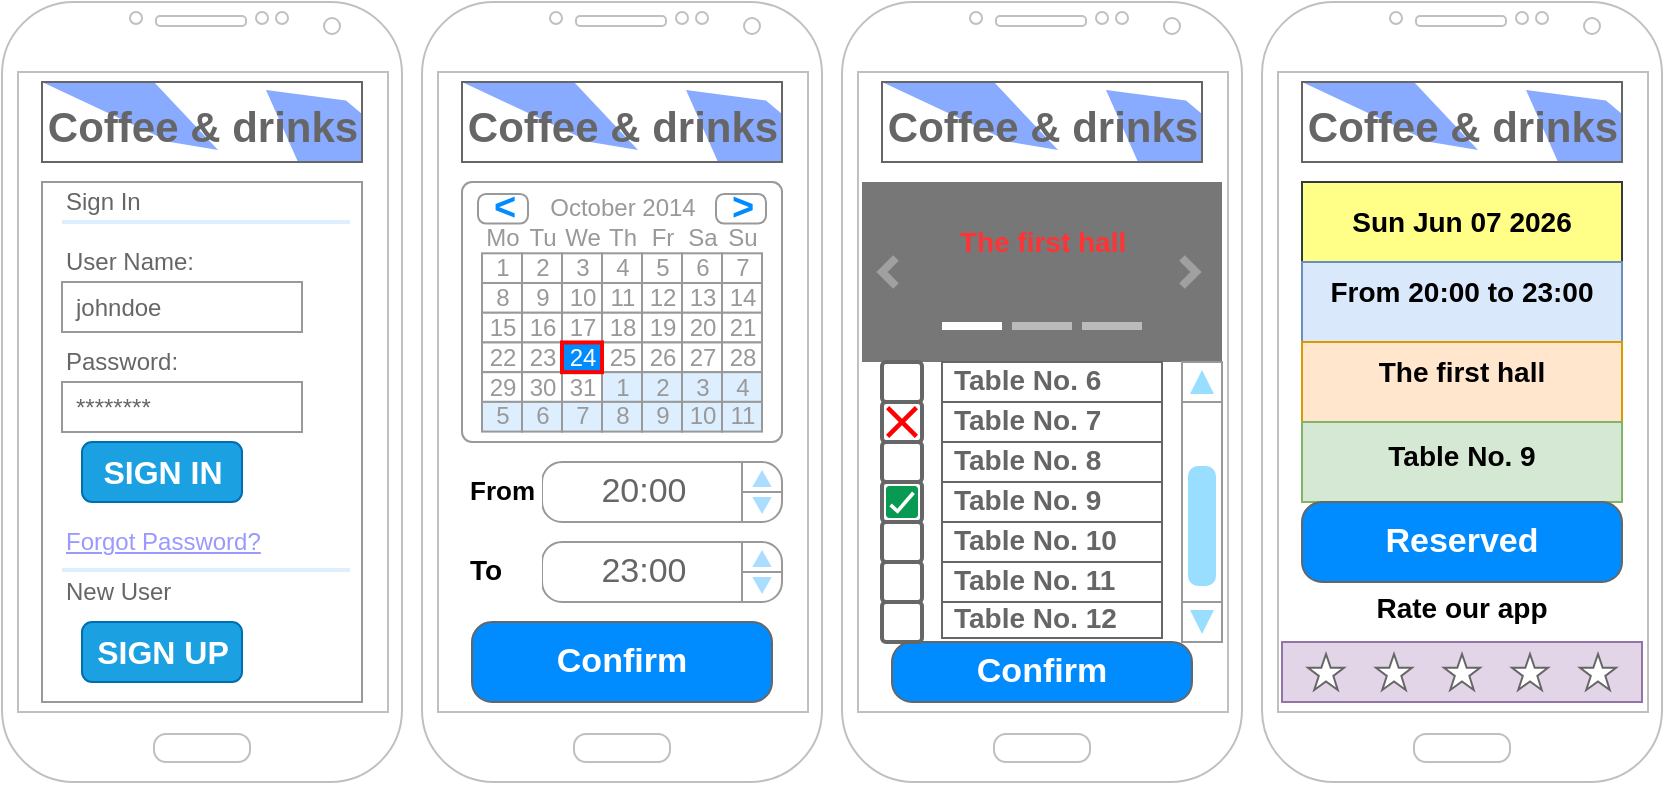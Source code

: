 <mxfile version="22.1.5" type="device">
  <diagram name="Страница — 1" id="rbNTybLnuKwwuUy_w8I2">
    <mxGraphModel dx="964" dy="520" grid="1" gridSize="10" guides="1" tooltips="1" connect="1" arrows="1" fold="1" page="1" pageScale="1" pageWidth="1169" pageHeight="827" math="0" shadow="0">
      <root>
        <mxCell id="0" />
        <mxCell id="1" parent="0" />
        <mxCell id="5bhoiMZrqQOalWlNTHP4-1" value="" style="verticalLabelPosition=bottom;verticalAlign=top;html=1;shadow=0;dashed=0;strokeWidth=1;shape=mxgraph.android.phone2;strokeColor=#c0c0c0;" vertex="1" parent="1">
          <mxGeometry x="20" y="20" width="200" height="390" as="geometry" />
        </mxCell>
        <mxCell id="5bhoiMZrqQOalWlNTHP4-2" value="" style="strokeWidth=1;shadow=0;dashed=0;align=center;html=1;shape=mxgraph.mockup.forms.rrect;rSize=0;strokeColor=#999999;fillColor=#ffffff;" vertex="1" parent="1">
          <mxGeometry x="40" y="110" width="160" height="260" as="geometry" />
        </mxCell>
        <mxCell id="5bhoiMZrqQOalWlNTHP4-3" value="Sign In" style="strokeWidth=1;shadow=0;dashed=0;align=center;html=1;shape=mxgraph.mockup.forms.anchor;fontSize=12;fontColor=#666666;align=left;resizeWidth=1;spacingLeft=0;" vertex="1" parent="5bhoiMZrqQOalWlNTHP4-2">
          <mxGeometry width="80" height="20" relative="1" as="geometry">
            <mxPoint x="10" as="offset" />
          </mxGeometry>
        </mxCell>
        <mxCell id="5bhoiMZrqQOalWlNTHP4-4" value="" style="shape=line;strokeColor=#ddeeff;strokeWidth=2;html=1;resizeWidth=1;" vertex="1" parent="5bhoiMZrqQOalWlNTHP4-2">
          <mxGeometry width="144" height="40" relative="1" as="geometry">
            <mxPoint x="10" as="offset" />
          </mxGeometry>
        </mxCell>
        <mxCell id="5bhoiMZrqQOalWlNTHP4-5" value="User Name:" style="strokeWidth=1;shadow=0;dashed=0;align=center;html=1;shape=mxgraph.mockup.forms.anchor;fontSize=12;fontColor=#666666;align=left;resizeWidth=1;spacingLeft=0;" vertex="1" parent="5bhoiMZrqQOalWlNTHP4-2">
          <mxGeometry width="80" height="20" relative="1" as="geometry">
            <mxPoint x="10" y="30" as="offset" />
          </mxGeometry>
        </mxCell>
        <mxCell id="5bhoiMZrqQOalWlNTHP4-6" value="johndoe" style="strokeWidth=1;shadow=0;dashed=0;align=center;html=1;shape=mxgraph.mockup.forms.rrect;rSize=0;strokeColor=#999999;fontColor=#666666;align=left;spacingLeft=5;resizeWidth=1;" vertex="1" parent="5bhoiMZrqQOalWlNTHP4-2">
          <mxGeometry width="120" height="25" relative="1" as="geometry">
            <mxPoint x="10" y="50" as="offset" />
          </mxGeometry>
        </mxCell>
        <mxCell id="5bhoiMZrqQOalWlNTHP4-7" value="Password:" style="strokeWidth=1;shadow=0;dashed=0;align=center;html=1;shape=mxgraph.mockup.forms.anchor;fontSize=12;fontColor=#666666;align=left;resizeWidth=1;spacingLeft=0;" vertex="1" parent="5bhoiMZrqQOalWlNTHP4-2">
          <mxGeometry width="80" height="20" relative="1" as="geometry">
            <mxPoint x="10" y="80" as="offset" />
          </mxGeometry>
        </mxCell>
        <mxCell id="5bhoiMZrqQOalWlNTHP4-8" value="********" style="strokeWidth=1;shadow=0;dashed=0;align=center;html=1;shape=mxgraph.mockup.forms.rrect;rSize=0;strokeColor=#999999;fontColor=#666666;align=left;spacingLeft=5;resizeWidth=1;" vertex="1" parent="5bhoiMZrqQOalWlNTHP4-2">
          <mxGeometry width="120" height="25" relative="1" as="geometry">
            <mxPoint x="10" y="100" as="offset" />
          </mxGeometry>
        </mxCell>
        <mxCell id="5bhoiMZrqQOalWlNTHP4-9" value="SIGN IN" style="strokeWidth=1;shadow=0;dashed=0;align=center;html=1;shape=mxgraph.mockup.forms.rrect;rSize=5;strokeColor=#006EAF;fontColor=#ffffff;fillColor=#1ba1e2;fontSize=16;fontStyle=1;" vertex="1" parent="5bhoiMZrqQOalWlNTHP4-2">
          <mxGeometry y="1" width="80" height="30" relative="1" as="geometry">
            <mxPoint x="20" y="-130" as="offset" />
          </mxGeometry>
        </mxCell>
        <mxCell id="5bhoiMZrqQOalWlNTHP4-10" value="Forgot Password?" style="strokeWidth=1;shadow=0;dashed=0;align=center;html=1;shape=mxgraph.mockup.forms.anchor;fontSize=12;fontColor=#9999ff;align=left;spacingLeft=0;fontStyle=4;resizeWidth=1;" vertex="1" parent="5bhoiMZrqQOalWlNTHP4-2">
          <mxGeometry y="1" width="120" height="20" relative="1" as="geometry">
            <mxPoint x="10" y="-90" as="offset" />
          </mxGeometry>
        </mxCell>
        <mxCell id="5bhoiMZrqQOalWlNTHP4-11" value="" style="shape=line;strokeColor=#ddeeff;strokeWidth=2;html=1;resizeWidth=1;" vertex="1" parent="5bhoiMZrqQOalWlNTHP4-2">
          <mxGeometry y="1" width="144" height="30" relative="1" as="geometry">
            <mxPoint x="10" y="-81" as="offset" />
          </mxGeometry>
        </mxCell>
        <mxCell id="5bhoiMZrqQOalWlNTHP4-12" value="New User" style="strokeWidth=1;shadow=0;dashed=0;align=center;html=1;shape=mxgraph.mockup.forms.anchor;fontSize=12;fontColor=#666666;align=left;spacingLeft=0;resizeWidth=1;" vertex="1" parent="5bhoiMZrqQOalWlNTHP4-2">
          <mxGeometry y="1" width="120" height="29" relative="1" as="geometry">
            <mxPoint x="10" y="-70" as="offset" />
          </mxGeometry>
        </mxCell>
        <mxCell id="5bhoiMZrqQOalWlNTHP4-13" value="SIGN UP" style="strokeWidth=1;shadow=0;dashed=0;align=center;html=1;shape=mxgraph.mockup.forms.rrect;rSize=5;strokeColor=#006EAF;fontColor=#ffffff;fillColor=#1ba1e2;fontSize=16;fontStyle=1;" vertex="1" parent="5bhoiMZrqQOalWlNTHP4-2">
          <mxGeometry y="1" width="80" height="30" relative="1" as="geometry">
            <mxPoint x="20" y="-40" as="offset" />
          </mxGeometry>
        </mxCell>
        <mxCell id="5bhoiMZrqQOalWlNTHP4-14" value="&lt;font style=&quot;font-size: 21px;&quot;&gt;&lt;b&gt;Coffee &amp;amp; drinks&lt;/b&gt;&lt;/font&gt;" style="strokeWidth=1;shadow=0;dashed=0;align=center;html=1;shape=mxgraph.mockup.text.captcha;fontColor=#666666;fontSize=25;strokeColor=#666666;mainText=" vertex="1" parent="1">
          <mxGeometry x="40" y="60" width="160" height="40" as="geometry" />
        </mxCell>
        <mxCell id="5bhoiMZrqQOalWlNTHP4-15" value="" style="verticalLabelPosition=bottom;verticalAlign=top;html=1;shadow=0;dashed=0;strokeWidth=1;shape=mxgraph.android.phone2;strokeColor=#c0c0c0;" vertex="1" parent="1">
          <mxGeometry x="230" y="20" width="200" height="390" as="geometry" />
        </mxCell>
        <mxCell id="5bhoiMZrqQOalWlNTHP4-16" value="" style="html=1;shadow=0;dashed=0;strokeColor=none;strokeWidth=1;fillColor=#777777;fontColor=#555555;whiteSpace=wrap;align=center;verticalAlign=middle;fontStyle=0;fontSize=40;" vertex="1" parent="1">
          <mxGeometry x="450" y="110" width="180" height="90" as="geometry" />
        </mxCell>
        <mxCell id="5bhoiMZrqQOalWlNTHP4-17" value="" style="html=1;verticalLabelPosition=bottom;labelBackgroundColor=#ffffff;verticalAlign=top;shadow=0;dashed=0;strokeWidth=4;shape=mxgraph.ios7.misc.more;strokeColor=#a0a0a0;" vertex="1" parent="5bhoiMZrqQOalWlNTHP4-16">
          <mxGeometry x="1" y="0.5" width="7" height="14" relative="1" as="geometry">
            <mxPoint x="-20" y="-7" as="offset" />
          </mxGeometry>
        </mxCell>
        <mxCell id="5bhoiMZrqQOalWlNTHP4-18" value="" style="flipH=1;html=1;verticalLabelPosition=bottom;labelBackgroundColor=#ffffff;verticalAlign=top;shadow=0;dashed=0;strokeWidth=4;shape=mxgraph.ios7.misc.more;strokeColor=#a0a0a0;" vertex="1" parent="5bhoiMZrqQOalWlNTHP4-16">
          <mxGeometry y="0.5" width="7" height="14" relative="1" as="geometry">
            <mxPoint x="10" y="-7" as="offset" />
          </mxGeometry>
        </mxCell>
        <mxCell id="5bhoiMZrqQOalWlNTHP4-19" value="" style="html=1;shadow=0;strokeColor=none;fillColor=#ffffff;" vertex="1" parent="5bhoiMZrqQOalWlNTHP4-16">
          <mxGeometry x="0.5" y="1" width="30" height="4" relative="1" as="geometry">
            <mxPoint x="-50" y="-20" as="offset" />
          </mxGeometry>
        </mxCell>
        <mxCell id="5bhoiMZrqQOalWlNTHP4-20" value="" style="html=1;shadow=0;strokeColor=none;fillColor=#BBBBBB;" vertex="1" parent="5bhoiMZrqQOalWlNTHP4-16">
          <mxGeometry x="0.5" y="1" width="30" height="4" relative="1" as="geometry">
            <mxPoint x="-15" y="-20" as="offset" />
          </mxGeometry>
        </mxCell>
        <mxCell id="5bhoiMZrqQOalWlNTHP4-21" value="" style="html=1;shadow=0;strokeColor=none;fillColor=#BBBBBB;" vertex="1" parent="5bhoiMZrqQOalWlNTHP4-16">
          <mxGeometry x="0.5" y="1" width="30" height="4" relative="1" as="geometry">
            <mxPoint x="20" y="-20" as="offset" />
          </mxGeometry>
        </mxCell>
        <mxCell id="5bhoiMZrqQOalWlNTHP4-22" value="&lt;font color=&quot;#ff3333&quot;&gt;&lt;b&gt;The first hall&lt;/b&gt;&lt;/font&gt;" style="html=1;shadow=0;strokeColor=none;fillColor=none;resizeWidth=1;fontColor=#FFFFFF;fontSize=14;" vertex="1" parent="5bhoiMZrqQOalWlNTHP4-16">
          <mxGeometry y="1" width="160" height="60" relative="1" as="geometry">
            <mxPoint x="10" y="-90" as="offset" />
          </mxGeometry>
        </mxCell>
        <mxCell id="5bhoiMZrqQOalWlNTHP4-24" value="&lt;font style=&quot;font-size: 21px;&quot;&gt;&lt;b&gt;Coffee &amp;amp; drinks&lt;/b&gt;&lt;/font&gt;" style="strokeWidth=1;shadow=0;dashed=0;align=center;html=1;shape=mxgraph.mockup.text.captcha;fontColor=#666666;fontSize=25;strokeColor=#666666;mainText=" vertex="1" parent="1">
          <mxGeometry x="250" y="60" width="160" height="40" as="geometry" />
        </mxCell>
        <mxCell id="5bhoiMZrqQOalWlNTHP4-25" value="" style="verticalLabelPosition=bottom;verticalAlign=top;html=1;shadow=0;dashed=0;strokeWidth=1;shape=mxgraph.android.phone2;strokeColor=#c0c0c0;" vertex="1" parent="1">
          <mxGeometry x="440" y="20" width="200" height="390" as="geometry" />
        </mxCell>
        <mxCell id="5bhoiMZrqQOalWlNTHP4-26" value="&lt;font style=&quot;font-size: 21px;&quot;&gt;&lt;b&gt;Coffee &amp;amp; drinks&lt;/b&gt;&lt;/font&gt;" style="strokeWidth=1;shadow=0;dashed=0;align=center;html=1;shape=mxgraph.mockup.text.captcha;fontColor=#666666;fontSize=25;strokeColor=#666666;mainText=" vertex="1" parent="1">
          <mxGeometry x="460" y="60" width="160" height="40" as="geometry" />
        </mxCell>
        <mxCell id="5bhoiMZrqQOalWlNTHP4-27" value="" style="strokeWidth=1;shadow=0;dashed=0;align=center;html=1;shape=mxgraph.mockup.forms.rrect;rSize=5;strokeColor=#999999;fillColor=#ffffff;" vertex="1" parent="1">
          <mxGeometry x="250" y="110" width="160" height="130" as="geometry" />
        </mxCell>
        <mxCell id="5bhoiMZrqQOalWlNTHP4-28" value="October 2014" style="strokeWidth=1;shadow=0;dashed=0;align=center;html=1;shape=mxgraph.mockup.forms.anchor;fontColor=#999999;" vertex="1" parent="5bhoiMZrqQOalWlNTHP4-27">
          <mxGeometry x="30" y="5.943" width="100" height="14.857" as="geometry" />
        </mxCell>
        <mxCell id="5bhoiMZrqQOalWlNTHP4-29" value="&lt;" style="strokeWidth=1;shadow=0;dashed=0;align=center;html=1;shape=mxgraph.mockup.forms.rrect;rSize=4;strokeColor=#999999;fontColor=#008cff;fontSize=19;fontStyle=1;" vertex="1" parent="5bhoiMZrqQOalWlNTHP4-27">
          <mxGeometry x="8" y="5.943" width="25" height="14.857" as="geometry" />
        </mxCell>
        <mxCell id="5bhoiMZrqQOalWlNTHP4-30" value="&gt;" style="strokeWidth=1;shadow=0;dashed=0;align=center;html=1;shape=mxgraph.mockup.forms.rrect;rSize=4;strokeColor=#999999;fontColor=#008cff;fontSize=19;fontStyle=1;" vertex="1" parent="5bhoiMZrqQOalWlNTHP4-27">
          <mxGeometry x="127" y="5.943" width="25" height="14.857" as="geometry" />
        </mxCell>
        <mxCell id="5bhoiMZrqQOalWlNTHP4-31" value="Mo" style="strokeWidth=1;shadow=0;dashed=0;align=center;html=1;shape=mxgraph.mockup.forms.anchor;fontColor=#999999;" vertex="1" parent="5bhoiMZrqQOalWlNTHP4-27">
          <mxGeometry x="10" y="20.8" width="20" height="14.857" as="geometry" />
        </mxCell>
        <mxCell id="5bhoiMZrqQOalWlNTHP4-32" value="Tu" style="strokeWidth=1;shadow=0;dashed=0;align=center;html=1;shape=mxgraph.mockup.forms.anchor;fontColor=#999999;" vertex="1" parent="5bhoiMZrqQOalWlNTHP4-27">
          <mxGeometry x="30" y="20.8" width="20" height="14.857" as="geometry" />
        </mxCell>
        <mxCell id="5bhoiMZrqQOalWlNTHP4-33" value="We" style="strokeWidth=1;shadow=0;dashed=0;align=center;html=1;shape=mxgraph.mockup.forms.anchor;fontColor=#999999;" vertex="1" parent="5bhoiMZrqQOalWlNTHP4-27">
          <mxGeometry x="50" y="20.8" width="20" height="14.857" as="geometry" />
        </mxCell>
        <mxCell id="5bhoiMZrqQOalWlNTHP4-34" value="Th" style="strokeWidth=1;shadow=0;dashed=0;align=center;html=1;shape=mxgraph.mockup.forms.anchor;fontColor=#999999;" vertex="1" parent="5bhoiMZrqQOalWlNTHP4-27">
          <mxGeometry x="70" y="20.8" width="20" height="14.857" as="geometry" />
        </mxCell>
        <mxCell id="5bhoiMZrqQOalWlNTHP4-35" value="Fr" style="strokeWidth=1;shadow=0;dashed=0;align=center;html=1;shape=mxgraph.mockup.forms.anchor;fontColor=#999999;" vertex="1" parent="5bhoiMZrqQOalWlNTHP4-27">
          <mxGeometry x="90" y="20.8" width="20" height="14.857" as="geometry" />
        </mxCell>
        <mxCell id="5bhoiMZrqQOalWlNTHP4-36" value="Sa" style="strokeWidth=1;shadow=0;dashed=0;align=center;html=1;shape=mxgraph.mockup.forms.anchor;fontColor=#999999;" vertex="1" parent="5bhoiMZrqQOalWlNTHP4-27">
          <mxGeometry x="110" y="20.8" width="20" height="14.857" as="geometry" />
        </mxCell>
        <mxCell id="5bhoiMZrqQOalWlNTHP4-37" value="Su" style="strokeWidth=1;shadow=0;dashed=0;align=center;html=1;shape=mxgraph.mockup.forms.anchor;fontColor=#999999;" vertex="1" parent="5bhoiMZrqQOalWlNTHP4-27">
          <mxGeometry x="130" y="20.8" width="20" height="14.857" as="geometry" />
        </mxCell>
        <mxCell id="5bhoiMZrqQOalWlNTHP4-38" value="1" style="strokeWidth=1;shadow=0;dashed=0;align=center;html=1;shape=mxgraph.mockup.forms.rrect;rSize=0;strokeColor=#999999;fontColor=#999999;" vertex="1" parent="5bhoiMZrqQOalWlNTHP4-27">
          <mxGeometry x="10" y="35.657" width="20" height="14.857" as="geometry" />
        </mxCell>
        <mxCell id="5bhoiMZrqQOalWlNTHP4-39" value="2" style="strokeWidth=1;shadow=0;dashed=0;align=center;html=1;shape=mxgraph.mockup.forms.rrect;rSize=0;strokeColor=#999999;fontColor=#999999;" vertex="1" parent="5bhoiMZrqQOalWlNTHP4-27">
          <mxGeometry x="30" y="35.657" width="20" height="14.857" as="geometry" />
        </mxCell>
        <mxCell id="5bhoiMZrqQOalWlNTHP4-40" value="3" style="strokeWidth=1;shadow=0;dashed=0;align=center;html=1;shape=mxgraph.mockup.forms.rrect;rSize=0;strokeColor=#999999;fontColor=#999999;" vertex="1" parent="5bhoiMZrqQOalWlNTHP4-27">
          <mxGeometry x="50" y="35.657" width="20" height="14.857" as="geometry" />
        </mxCell>
        <mxCell id="5bhoiMZrqQOalWlNTHP4-41" value="4" style="strokeWidth=1;shadow=0;dashed=0;align=center;html=1;shape=mxgraph.mockup.forms.rrect;rSize=0;strokeColor=#999999;fontColor=#999999;" vertex="1" parent="5bhoiMZrqQOalWlNTHP4-27">
          <mxGeometry x="70" y="35.657" width="20" height="14.857" as="geometry" />
        </mxCell>
        <mxCell id="5bhoiMZrqQOalWlNTHP4-42" value="5" style="strokeWidth=1;shadow=0;dashed=0;align=center;html=1;shape=mxgraph.mockup.forms.rrect;rSize=0;strokeColor=#999999;fontColor=#999999;" vertex="1" parent="5bhoiMZrqQOalWlNTHP4-27">
          <mxGeometry x="90" y="35.657" width="20" height="14.857" as="geometry" />
        </mxCell>
        <mxCell id="5bhoiMZrqQOalWlNTHP4-43" value="6" style="strokeWidth=1;shadow=0;dashed=0;align=center;html=1;shape=mxgraph.mockup.forms.rrect;rSize=0;strokeColor=#999999;fontColor=#999999;" vertex="1" parent="5bhoiMZrqQOalWlNTHP4-27">
          <mxGeometry x="110" y="35.657" width="20" height="14.857" as="geometry" />
        </mxCell>
        <mxCell id="5bhoiMZrqQOalWlNTHP4-44" value="7" style="strokeWidth=1;shadow=0;dashed=0;align=center;html=1;shape=mxgraph.mockup.forms.rrect;rSize=0;strokeColor=#999999;fontColor=#999999;" vertex="1" parent="5bhoiMZrqQOalWlNTHP4-27">
          <mxGeometry x="130" y="35.657" width="20" height="14.857" as="geometry" />
        </mxCell>
        <mxCell id="5bhoiMZrqQOalWlNTHP4-45" value="8" style="strokeWidth=1;shadow=0;dashed=0;align=center;html=1;shape=mxgraph.mockup.forms.rrect;rSize=0;strokeColor=#999999;fontColor=#999999;" vertex="1" parent="5bhoiMZrqQOalWlNTHP4-27">
          <mxGeometry x="10" y="50.514" width="20" height="14.857" as="geometry" />
        </mxCell>
        <mxCell id="5bhoiMZrqQOalWlNTHP4-46" value="9" style="strokeWidth=1;shadow=0;dashed=0;align=center;html=1;shape=mxgraph.mockup.forms.rrect;rSize=0;strokeColor=#999999;fontColor=#999999;" vertex="1" parent="5bhoiMZrqQOalWlNTHP4-27">
          <mxGeometry x="30" y="50.514" width="20" height="14.857" as="geometry" />
        </mxCell>
        <mxCell id="5bhoiMZrqQOalWlNTHP4-47" value="10" style="strokeWidth=1;shadow=0;dashed=0;align=center;html=1;shape=mxgraph.mockup.forms.rrect;rSize=0;strokeColor=#999999;fontColor=#999999;" vertex="1" parent="5bhoiMZrqQOalWlNTHP4-27">
          <mxGeometry x="50" y="50.514" width="20" height="14.857" as="geometry" />
        </mxCell>
        <mxCell id="5bhoiMZrqQOalWlNTHP4-48" value="11" style="strokeWidth=1;shadow=0;dashed=0;align=center;html=1;shape=mxgraph.mockup.forms.rrect;rSize=0;strokeColor=#999999;fontColor=#999999;" vertex="1" parent="5bhoiMZrqQOalWlNTHP4-27">
          <mxGeometry x="70" y="50.514" width="20" height="14.857" as="geometry" />
        </mxCell>
        <mxCell id="5bhoiMZrqQOalWlNTHP4-49" value="12" style="strokeWidth=1;shadow=0;dashed=0;align=center;html=1;shape=mxgraph.mockup.forms.rrect;rSize=0;strokeColor=#999999;fontColor=#999999;" vertex="1" parent="5bhoiMZrqQOalWlNTHP4-27">
          <mxGeometry x="90" y="50.514" width="20" height="14.857" as="geometry" />
        </mxCell>
        <mxCell id="5bhoiMZrqQOalWlNTHP4-50" value="13" style="strokeWidth=1;shadow=0;dashed=0;align=center;html=1;shape=mxgraph.mockup.forms.rrect;rSize=0;strokeColor=#999999;fontColor=#999999;" vertex="1" parent="5bhoiMZrqQOalWlNTHP4-27">
          <mxGeometry x="110" y="50.514" width="20" height="14.857" as="geometry" />
        </mxCell>
        <mxCell id="5bhoiMZrqQOalWlNTHP4-51" value="14" style="strokeWidth=1;shadow=0;dashed=0;align=center;html=1;shape=mxgraph.mockup.forms.rrect;rSize=0;strokeColor=#999999;fontColor=#999999;" vertex="1" parent="5bhoiMZrqQOalWlNTHP4-27">
          <mxGeometry x="130" y="50.514" width="20" height="14.857" as="geometry" />
        </mxCell>
        <mxCell id="5bhoiMZrqQOalWlNTHP4-52" value="15" style="strokeWidth=1;shadow=0;dashed=0;align=center;html=1;shape=mxgraph.mockup.forms.rrect;rSize=0;strokeColor=#999999;fontColor=#999999;" vertex="1" parent="5bhoiMZrqQOalWlNTHP4-27">
          <mxGeometry x="10" y="65.371" width="20" height="14.857" as="geometry" />
        </mxCell>
        <mxCell id="5bhoiMZrqQOalWlNTHP4-53" value="16" style="strokeWidth=1;shadow=0;dashed=0;align=center;html=1;shape=mxgraph.mockup.forms.rrect;rSize=0;strokeColor=#999999;fontColor=#999999;" vertex="1" parent="5bhoiMZrqQOalWlNTHP4-27">
          <mxGeometry x="30" y="65.371" width="20" height="14.857" as="geometry" />
        </mxCell>
        <mxCell id="5bhoiMZrqQOalWlNTHP4-54" value="17" style="strokeWidth=1;shadow=0;dashed=0;align=center;html=1;shape=mxgraph.mockup.forms.rrect;rSize=0;strokeColor=#999999;fontColor=#999999;" vertex="1" parent="5bhoiMZrqQOalWlNTHP4-27">
          <mxGeometry x="50" y="65.371" width="20" height="14.857" as="geometry" />
        </mxCell>
        <mxCell id="5bhoiMZrqQOalWlNTHP4-55" value="18" style="strokeWidth=1;shadow=0;dashed=0;align=center;html=1;shape=mxgraph.mockup.forms.rrect;rSize=0;strokeColor=#999999;fontColor=#999999;" vertex="1" parent="5bhoiMZrqQOalWlNTHP4-27">
          <mxGeometry x="70" y="65.371" width="20" height="14.857" as="geometry" />
        </mxCell>
        <mxCell id="5bhoiMZrqQOalWlNTHP4-56" value="19" style="strokeWidth=1;shadow=0;dashed=0;align=center;html=1;shape=mxgraph.mockup.forms.rrect;rSize=0;strokeColor=#999999;fontColor=#999999;" vertex="1" parent="5bhoiMZrqQOalWlNTHP4-27">
          <mxGeometry x="90" y="65.371" width="20" height="14.857" as="geometry" />
        </mxCell>
        <mxCell id="5bhoiMZrqQOalWlNTHP4-57" value="20" style="strokeWidth=1;shadow=0;dashed=0;align=center;html=1;shape=mxgraph.mockup.forms.rrect;rSize=0;strokeColor=#999999;fontColor=#999999;" vertex="1" parent="5bhoiMZrqQOalWlNTHP4-27">
          <mxGeometry x="110" y="65.371" width="20" height="14.857" as="geometry" />
        </mxCell>
        <mxCell id="5bhoiMZrqQOalWlNTHP4-58" value="21" style="strokeWidth=1;shadow=0;dashed=0;align=center;html=1;shape=mxgraph.mockup.forms.rrect;rSize=0;strokeColor=#999999;fontColor=#999999;" vertex="1" parent="5bhoiMZrqQOalWlNTHP4-27">
          <mxGeometry x="130" y="65.371" width="20" height="14.857" as="geometry" />
        </mxCell>
        <mxCell id="5bhoiMZrqQOalWlNTHP4-59" value="22" style="strokeWidth=1;shadow=0;dashed=0;align=center;html=1;shape=mxgraph.mockup.forms.rrect;rSize=0;strokeColor=#999999;fontColor=#999999;" vertex="1" parent="5bhoiMZrqQOalWlNTHP4-27">
          <mxGeometry x="10" y="80.229" width="20" height="14.857" as="geometry" />
        </mxCell>
        <mxCell id="5bhoiMZrqQOalWlNTHP4-60" value="23" style="strokeWidth=1;shadow=0;dashed=0;align=center;html=1;shape=mxgraph.mockup.forms.rrect;rSize=0;strokeColor=#999999;fontColor=#999999;" vertex="1" parent="5bhoiMZrqQOalWlNTHP4-27">
          <mxGeometry x="30" y="80.229" width="20" height="14.857" as="geometry" />
        </mxCell>
        <mxCell id="5bhoiMZrqQOalWlNTHP4-61" value="25" style="strokeWidth=1;shadow=0;dashed=0;align=center;html=1;shape=mxgraph.mockup.forms.rrect;rSize=0;strokeColor=#999999;fontColor=#999999;" vertex="1" parent="5bhoiMZrqQOalWlNTHP4-27">
          <mxGeometry x="70" y="80.229" width="20" height="14.857" as="geometry" />
        </mxCell>
        <mxCell id="5bhoiMZrqQOalWlNTHP4-62" value="26" style="strokeWidth=1;shadow=0;dashed=0;align=center;html=1;shape=mxgraph.mockup.forms.rrect;rSize=0;strokeColor=#999999;fontColor=#999999;" vertex="1" parent="5bhoiMZrqQOalWlNTHP4-27">
          <mxGeometry x="90" y="80.229" width="20" height="14.857" as="geometry" />
        </mxCell>
        <mxCell id="5bhoiMZrqQOalWlNTHP4-63" value="27" style="strokeWidth=1;shadow=0;dashed=0;align=center;html=1;shape=mxgraph.mockup.forms.rrect;rSize=0;strokeColor=#999999;fontColor=#999999;" vertex="1" parent="5bhoiMZrqQOalWlNTHP4-27">
          <mxGeometry x="110" y="80.229" width="20" height="14.857" as="geometry" />
        </mxCell>
        <mxCell id="5bhoiMZrqQOalWlNTHP4-64" value="28" style="strokeWidth=1;shadow=0;dashed=0;align=center;html=1;shape=mxgraph.mockup.forms.rrect;rSize=0;strokeColor=#999999;fontColor=#999999;" vertex="1" parent="5bhoiMZrqQOalWlNTHP4-27">
          <mxGeometry x="130" y="80.229" width="20" height="14.857" as="geometry" />
        </mxCell>
        <mxCell id="5bhoiMZrqQOalWlNTHP4-65" value="29" style="strokeWidth=1;shadow=0;dashed=0;align=center;html=1;shape=mxgraph.mockup.forms.rrect;rSize=0;strokeColor=#999999;fontColor=#999999;" vertex="1" parent="5bhoiMZrqQOalWlNTHP4-27">
          <mxGeometry x="10" y="95.086" width="20" height="14.857" as="geometry" />
        </mxCell>
        <mxCell id="5bhoiMZrqQOalWlNTHP4-66" value="30" style="strokeWidth=1;shadow=0;dashed=0;align=center;html=1;shape=mxgraph.mockup.forms.rrect;rSize=0;strokeColor=#999999;fontColor=#999999;" vertex="1" parent="5bhoiMZrqQOalWlNTHP4-27">
          <mxGeometry x="30" y="95.086" width="20" height="14.857" as="geometry" />
        </mxCell>
        <mxCell id="5bhoiMZrqQOalWlNTHP4-67" value="31" style="strokeWidth=1;shadow=0;dashed=0;align=center;html=1;shape=mxgraph.mockup.forms.rrect;rSize=0;strokeColor=#999999;fontColor=#999999;" vertex="1" parent="5bhoiMZrqQOalWlNTHP4-27">
          <mxGeometry x="50" y="95.086" width="20" height="14.857" as="geometry" />
        </mxCell>
        <mxCell id="5bhoiMZrqQOalWlNTHP4-68" value="1" style="strokeWidth=1;shadow=0;dashed=0;align=center;html=1;shape=mxgraph.mockup.forms.rrect;rSize=0;strokeColor=#999999;fontColor=#999999;fillColor=#ddeeff;" vertex="1" parent="5bhoiMZrqQOalWlNTHP4-27">
          <mxGeometry x="70" y="95.086" width="20" height="14.857" as="geometry" />
        </mxCell>
        <mxCell id="5bhoiMZrqQOalWlNTHP4-69" value="2" style="strokeWidth=1;shadow=0;dashed=0;align=center;html=1;shape=mxgraph.mockup.forms.rrect;rSize=0;strokeColor=#999999;fontColor=#999999;fillColor=#ddeeff;" vertex="1" parent="5bhoiMZrqQOalWlNTHP4-27">
          <mxGeometry x="90" y="95.086" width="20" height="14.857" as="geometry" />
        </mxCell>
        <mxCell id="5bhoiMZrqQOalWlNTHP4-70" value="3" style="strokeWidth=1;shadow=0;dashed=0;align=center;html=1;shape=mxgraph.mockup.forms.rrect;rSize=0;strokeColor=#999999;fontColor=#999999;fillColor=#ddeeff;" vertex="1" parent="5bhoiMZrqQOalWlNTHP4-27">
          <mxGeometry x="110" y="95.086" width="20" height="14.857" as="geometry" />
        </mxCell>
        <mxCell id="5bhoiMZrqQOalWlNTHP4-71" value="4" style="strokeWidth=1;shadow=0;dashed=0;align=center;html=1;shape=mxgraph.mockup.forms.rrect;rSize=0;strokeColor=#999999;fontColor=#999999;fillColor=#ddeeff;" vertex="1" parent="5bhoiMZrqQOalWlNTHP4-27">
          <mxGeometry x="130" y="95.086" width="20" height="14.857" as="geometry" />
        </mxCell>
        <mxCell id="5bhoiMZrqQOalWlNTHP4-72" value="5" style="strokeWidth=1;shadow=0;dashed=0;align=center;html=1;shape=mxgraph.mockup.forms.rrect;rSize=0;strokeColor=#999999;fontColor=#999999;fillColor=#ddeeff;" vertex="1" parent="5bhoiMZrqQOalWlNTHP4-27">
          <mxGeometry x="10" y="109.943" width="20" height="14.857" as="geometry" />
        </mxCell>
        <mxCell id="5bhoiMZrqQOalWlNTHP4-73" value="6" style="strokeWidth=1;shadow=0;dashed=0;align=center;html=1;shape=mxgraph.mockup.forms.rrect;rSize=0;strokeColor=#999999;fontColor=#999999;fillColor=#ddeeff;" vertex="1" parent="5bhoiMZrqQOalWlNTHP4-27">
          <mxGeometry x="30" y="109.943" width="20" height="14.857" as="geometry" />
        </mxCell>
        <mxCell id="5bhoiMZrqQOalWlNTHP4-74" value="7" style="strokeWidth=1;shadow=0;dashed=0;align=center;html=1;shape=mxgraph.mockup.forms.rrect;rSize=0;strokeColor=#999999;fontColor=#999999;fillColor=#ddeeff;" vertex="1" parent="5bhoiMZrqQOalWlNTHP4-27">
          <mxGeometry x="50" y="109.943" width="20" height="14.857" as="geometry" />
        </mxCell>
        <mxCell id="5bhoiMZrqQOalWlNTHP4-75" value="8" style="strokeWidth=1;shadow=0;dashed=0;align=center;html=1;shape=mxgraph.mockup.forms.rrect;rSize=0;strokeColor=#999999;fontColor=#999999;fillColor=#ddeeff;" vertex="1" parent="5bhoiMZrqQOalWlNTHP4-27">
          <mxGeometry x="70" y="109.943" width="20" height="14.857" as="geometry" />
        </mxCell>
        <mxCell id="5bhoiMZrqQOalWlNTHP4-76" value="9" style="strokeWidth=1;shadow=0;dashed=0;align=center;html=1;shape=mxgraph.mockup.forms.rrect;rSize=0;strokeColor=#999999;fontColor=#999999;fillColor=#ddeeff;" vertex="1" parent="5bhoiMZrqQOalWlNTHP4-27">
          <mxGeometry x="90" y="109.943" width="20" height="14.857" as="geometry" />
        </mxCell>
        <mxCell id="5bhoiMZrqQOalWlNTHP4-77" value="10" style="strokeWidth=1;shadow=0;dashed=0;align=center;html=1;shape=mxgraph.mockup.forms.rrect;rSize=0;strokeColor=#999999;fontColor=#999999;fillColor=#ddeeff;" vertex="1" parent="5bhoiMZrqQOalWlNTHP4-27">
          <mxGeometry x="110" y="109.943" width="20" height="14.857" as="geometry" />
        </mxCell>
        <mxCell id="5bhoiMZrqQOalWlNTHP4-78" value="11" style="strokeWidth=1;shadow=0;dashed=0;align=center;html=1;shape=mxgraph.mockup.forms.rrect;rSize=0;strokeColor=#999999;fontColor=#999999;fillColor=#ddeeff;" vertex="1" parent="5bhoiMZrqQOalWlNTHP4-27">
          <mxGeometry x="130" y="109.943" width="20" height="14.857" as="geometry" />
        </mxCell>
        <mxCell id="5bhoiMZrqQOalWlNTHP4-79" value="24" style="strokeWidth=1;shadow=0;dashed=0;align=center;html=1;shape=mxgraph.mockup.forms.rrect;rSize=0;strokeColor=#ff0000;fontColor=#ffffff;strokeWidth=2;fillColor=#008cff;" vertex="1" parent="5bhoiMZrqQOalWlNTHP4-27">
          <mxGeometry x="50" y="80.229" width="20" height="14.857" as="geometry" />
        </mxCell>
        <mxCell id="5bhoiMZrqQOalWlNTHP4-80" value="Confirm" style="strokeWidth=1;shadow=0;dashed=0;align=center;html=1;shape=mxgraph.mockup.buttons.button;strokeColor=#666666;fontColor=#ffffff;mainText=;buttonStyle=round;fontSize=17;fontStyle=1;fillColor=#008cff;whiteSpace=wrap;" vertex="1" parent="1">
          <mxGeometry x="255" y="330" width="150" height="40" as="geometry" />
        </mxCell>
        <mxCell id="5bhoiMZrqQOalWlNTHP4-81" value="&lt;table cellpadding=&quot;0&quot; cellspacing=&quot;0&quot; style=&quot;width:100%;height:100%;&quot;&gt;&lt;tbody&gt;&lt;tr&gt;&lt;td style=&quot;width:85%&quot;&gt;20:00&lt;br&gt;&lt;/td&gt;&lt;td style=&quot;width:15%&quot;&gt;&lt;/td&gt;&lt;/tr&gt;&lt;/tbody&gt;&lt;/table&gt;" style="strokeWidth=1;shadow=0;dashed=0;align=center;html=1;shape=mxgraph.mockup.forms.spinner;strokeColor=#999999;spinLayout=right;spinStyle=normal;adjStyle=triangle;fillColor=#aaddff;fontSize=17;fontColor=#666666;mainText=;html=1;overflow=fill;" vertex="1" parent="1">
          <mxGeometry x="290" y="250" width="120" height="30" as="geometry" />
        </mxCell>
        <mxCell id="5bhoiMZrqQOalWlNTHP4-82" value="&lt;table cellpadding=&quot;0&quot; cellspacing=&quot;0&quot; style=&quot;width:100%;height:100%;&quot;&gt;&lt;tbody&gt;&lt;tr&gt;&lt;td style=&quot;width:85%&quot;&gt;23:00&lt;br&gt;&lt;/td&gt;&lt;td style=&quot;width:15%&quot;&gt;&lt;/td&gt;&lt;/tr&gt;&lt;/tbody&gt;&lt;/table&gt;" style="strokeWidth=1;shadow=0;dashed=0;align=center;html=1;shape=mxgraph.mockup.forms.spinner;strokeColor=#999999;spinLayout=right;spinStyle=normal;adjStyle=triangle;fillColor=#aaddff;fontSize=17;fontColor=#666666;mainText=;html=1;overflow=fill;" vertex="1" parent="1">
          <mxGeometry x="290" y="290" width="120" height="30" as="geometry" />
        </mxCell>
        <mxCell id="5bhoiMZrqQOalWlNTHP4-83" value="&lt;font style=&quot;font-size: 13px;&quot; color=&quot;#000000&quot;&gt;From&lt;/font&gt;" style="strokeWidth=1;shadow=0;dashed=0;align=center;html=1;shape=mxgraph.mockup.text.textBox;fontColor=#666666;align=left;fontSize=17;spacingLeft=2;spacingTop=-3;whiteSpace=wrap;strokeColor=none;mainText=;fontStyle=1" vertex="1" parent="1">
          <mxGeometry x="250" y="250" width="40" height="30" as="geometry" />
        </mxCell>
        <mxCell id="5bhoiMZrqQOalWlNTHP4-84" value="&lt;font style=&quot;font-size: 14px;&quot; color=&quot;#000000&quot;&gt;To&lt;/font&gt;" style="strokeWidth=1;shadow=0;dashed=0;align=center;html=1;shape=mxgraph.mockup.text.textBox;fontColor=#666666;align=left;fontSize=17;spacingLeft=2;spacingTop=-3;whiteSpace=wrap;strokeColor=none;mainText=;fontStyle=1" vertex="1" parent="1">
          <mxGeometry x="250" y="290" width="40" height="30" as="geometry" />
        </mxCell>
        <mxCell id="5bhoiMZrqQOalWlNTHP4-127" value="" style="verticalLabelPosition=bottom;shadow=0;dashed=0;align=center;html=1;verticalAlign=top;strokeWidth=1;shape=mxgraph.mockup.navigation.scrollBar;strokeColor=#999999;barPos=20;fillColor2=#99ddff;strokeColor2=none;direction=north;" vertex="1" parent="1">
          <mxGeometry x="610" y="200" width="20" height="140" as="geometry" />
        </mxCell>
        <mxCell id="5bhoiMZrqQOalWlNTHP4-128" value="" style="shape=mxgraph.mockup.markup.redX;fillColor=#ff0000;html=1;shadow=0;whiteSpace=wrap;strokeColor=none;" vertex="1" parent="1">
          <mxGeometry x="462" y="222" width="16" height="16" as="geometry" />
        </mxCell>
        <mxCell id="5bhoiMZrqQOalWlNTHP4-129" value="Confirm" style="strokeWidth=1;shadow=0;dashed=0;align=center;html=1;shape=mxgraph.mockup.buttons.button;strokeColor=#666666;fontColor=#ffffff;mainText=;buttonStyle=round;fontSize=17;fontStyle=1;fillColor=#008cff;whiteSpace=wrap;" vertex="1" parent="1">
          <mxGeometry x="465" y="340" width="150" height="30" as="geometry" />
        </mxCell>
        <mxCell id="5bhoiMZrqQOalWlNTHP4-130" value="" style="dashed=0;shape=mxgraph.gmdl.checkbox;strokeColor=#666666;fillColor=none;strokeWidth=2;" vertex="1" parent="1">
          <mxGeometry x="460" y="220" width="20" height="20" as="geometry" />
        </mxCell>
        <mxCell id="5bhoiMZrqQOalWlNTHP4-131" value="" style="dashed=0;shape=mxgraph.gmdl.checkbox;strokeColor=#666666;fillColor=none;strokeWidth=2;" vertex="1" parent="1">
          <mxGeometry x="460" y="240" width="20" height="20" as="geometry" />
        </mxCell>
        <mxCell id="5bhoiMZrqQOalWlNTHP4-132" value="" style="dashed=0;shape=mxgraph.gmdl.checkbox;strokeColor=#666666;fillColor=none;strokeWidth=2;" vertex="1" parent="1">
          <mxGeometry x="460" y="200" width="20" height="20" as="geometry" />
        </mxCell>
        <mxCell id="5bhoiMZrqQOalWlNTHP4-133" value="" style="dashed=0;shape=mxgraph.gmdl.checkbox;strokeColor=#666666;fillColor=none;strokeWidth=2;" vertex="1" parent="1">
          <mxGeometry x="460" y="260" width="20" height="20" as="geometry" />
        </mxCell>
        <mxCell id="5bhoiMZrqQOalWlNTHP4-135" value="" style="dashed=0;shape=mxgraph.gmdl.checkbox;strokeColor=none;fillColor=#089953;strokeWidth=2;" vertex="1" parent="1">
          <mxGeometry x="462" y="262" width="16" height="16" as="geometry" />
        </mxCell>
        <mxCell id="5bhoiMZrqQOalWlNTHP4-136" value="" style="dashed=0;shape=mxgraph.gmdl.checkbox;strokeColor=#666666;fillColor=none;strokeWidth=2;" vertex="1" parent="1">
          <mxGeometry x="460" y="280" width="20" height="20" as="geometry" />
        </mxCell>
        <mxCell id="5bhoiMZrqQOalWlNTHP4-137" value="" style="dashed=0;shape=mxgraph.gmdl.checkbox;strokeColor=#666666;fillColor=none;strokeWidth=2;" vertex="1" parent="1">
          <mxGeometry x="460" y="300" width="20" height="20" as="geometry" />
        </mxCell>
        <mxCell id="5bhoiMZrqQOalWlNTHP4-138" value="" style="dashed=0;shape=mxgraph.gmdl.checkbox;strokeColor=#666666;fillColor=none;strokeWidth=2;" vertex="1" parent="1">
          <mxGeometry x="460" y="320" width="20" height="20" as="geometry" />
        </mxCell>
        <mxCell id="5bhoiMZrqQOalWlNTHP4-140" value="&lt;b style=&quot;font-size: 16px;&quot;&gt;&lt;font style=&quot;font-size: 14px;&quot;&gt;Table No. 7&lt;br&gt;&lt;/font&gt;&lt;/b&gt;" style="strokeWidth=1;shadow=0;dashed=0;align=center;html=1;shape=mxgraph.mockup.text.textBox;fontColor=#666666;align=left;fontSize=17;spacingLeft=4;spacingTop=-3;whiteSpace=wrap;strokeColor=#666666;mainText=" vertex="1" parent="1">
          <mxGeometry x="490" y="220" width="110" height="20" as="geometry" />
        </mxCell>
        <mxCell id="5bhoiMZrqQOalWlNTHP4-141" value="&lt;b style=&quot;font-size: 16px;&quot;&gt;&lt;font style=&quot;font-size: 14px;&quot;&gt;Table No. 6&lt;br&gt;&lt;/font&gt;&lt;/b&gt;" style="strokeWidth=1;shadow=0;dashed=0;align=center;html=1;shape=mxgraph.mockup.text.textBox;fontColor=#666666;align=left;fontSize=17;spacingLeft=4;spacingTop=-3;whiteSpace=wrap;strokeColor=#666666;mainText=" vertex="1" parent="1">
          <mxGeometry x="490" y="200" width="110" height="20" as="geometry" />
        </mxCell>
        <mxCell id="5bhoiMZrqQOalWlNTHP4-142" value="&lt;b style=&quot;font-size: 16px;&quot;&gt;&lt;font style=&quot;font-size: 14px;&quot;&gt;Table No. 12&lt;br&gt;&lt;/font&gt;&lt;/b&gt;" style="strokeWidth=1;shadow=0;dashed=0;align=center;html=1;shape=mxgraph.mockup.text.textBox;fontColor=#666666;align=left;fontSize=17;spacingLeft=4;spacingTop=-3;whiteSpace=wrap;strokeColor=#666666;mainText=" vertex="1" parent="1">
          <mxGeometry x="490" y="320" width="110" height="18" as="geometry" />
        </mxCell>
        <mxCell id="5bhoiMZrqQOalWlNTHP4-143" value="&lt;b style=&quot;font-size: 16px;&quot;&gt;&lt;font style=&quot;font-size: 14px;&quot;&gt;Table No. 11&lt;br&gt;&lt;/font&gt;&lt;/b&gt;" style="strokeWidth=1;shadow=0;dashed=0;align=center;html=1;shape=mxgraph.mockup.text.textBox;fontColor=#666666;align=left;fontSize=17;spacingLeft=4;spacingTop=-3;whiteSpace=wrap;strokeColor=#666666;mainText=" vertex="1" parent="1">
          <mxGeometry x="490" y="300" width="110" height="20" as="geometry" />
        </mxCell>
        <mxCell id="5bhoiMZrqQOalWlNTHP4-144" value="&lt;b style=&quot;font-size: 16px;&quot;&gt;&lt;font style=&quot;font-size: 14px;&quot;&gt;Table No. 10&lt;br&gt;&lt;/font&gt;&lt;/b&gt;" style="strokeWidth=1;shadow=0;dashed=0;align=center;html=1;shape=mxgraph.mockup.text.textBox;fontColor=#666666;align=left;fontSize=17;spacingLeft=4;spacingTop=-3;whiteSpace=wrap;strokeColor=#666666;mainText=" vertex="1" parent="1">
          <mxGeometry x="490" y="280" width="110" height="20" as="geometry" />
        </mxCell>
        <mxCell id="5bhoiMZrqQOalWlNTHP4-145" value="&lt;b style=&quot;font-size: 16px;&quot;&gt;&lt;font style=&quot;font-size: 14px;&quot;&gt;Table No. 8&lt;br&gt;&lt;/font&gt;&lt;/b&gt;" style="strokeWidth=1;shadow=0;dashed=0;align=center;html=1;shape=mxgraph.mockup.text.textBox;fontColor=#666666;align=left;fontSize=17;spacingLeft=4;spacingTop=-3;whiteSpace=wrap;strokeColor=#666666;mainText=" vertex="1" parent="1">
          <mxGeometry x="490" y="240" width="110" height="20" as="geometry" />
        </mxCell>
        <mxCell id="5bhoiMZrqQOalWlNTHP4-146" value="&lt;b style=&quot;font-size: 16px;&quot;&gt;&lt;font style=&quot;font-size: 14px;&quot;&gt;Table No. 9&lt;br&gt;&lt;/font&gt;&lt;/b&gt;" style="strokeWidth=1;shadow=0;dashed=0;align=center;html=1;shape=mxgraph.mockup.text.textBox;fontColor=#666666;align=left;fontSize=17;spacingLeft=4;spacingTop=-3;whiteSpace=wrap;strokeColor=#666666;mainText=" vertex="1" parent="1">
          <mxGeometry x="490" y="260" width="110" height="20" as="geometry" />
        </mxCell>
        <mxCell id="5bhoiMZrqQOalWlNTHP4-147" value="" style="verticalLabelPosition=bottom;verticalAlign=top;html=1;shadow=0;dashed=0;strokeWidth=1;shape=mxgraph.android.phone2;strokeColor=#c0c0c0;" vertex="1" parent="1">
          <mxGeometry x="650" y="20" width="200" height="390" as="geometry" />
        </mxCell>
        <mxCell id="5bhoiMZrqQOalWlNTHP4-148" value="&lt;font style=&quot;font-size: 21px;&quot;&gt;&lt;b&gt;Coffee &amp;amp; drinks&lt;/b&gt;&lt;/font&gt;" style="strokeWidth=1;shadow=0;dashed=0;align=center;html=1;shape=mxgraph.mockup.text.captcha;fontColor=#666666;fontSize=25;strokeColor=#666666;mainText=" vertex="1" parent="1">
          <mxGeometry x="670" y="60" width="160" height="40" as="geometry" />
        </mxCell>
        <UserObject label="&lt;font style=&quot;font-size: 14px;&quot;&gt;&lt;b&gt;%date{ddd mmm dd yyyy}%&lt;/b&gt;&lt;/font&gt;" placeholders="1" id="5bhoiMZrqQOalWlNTHP4-183">
          <mxCell style="text;html=1;strokeColor=#36393d;fillColor=#ffff88;align=center;verticalAlign=middle;whiteSpace=wrap;overflow=hidden;" vertex="1" parent="1">
            <mxGeometry x="670" y="110" width="160" height="40" as="geometry" />
          </mxCell>
        </UserObject>
        <mxCell id="5bhoiMZrqQOalWlNTHP4-184" value="&lt;div&gt;&lt;font style=&quot;font-size: 14px;&quot; color=&quot;#000000&quot;&gt;&lt;b&gt;From 20:00 to 23:00&lt;/b&gt;&lt;/font&gt;&lt;br&gt;&lt;/div&gt;" style="text;whiteSpace=wrap;html=1;align=center;fillColor=#dae8fc;strokeColor=#6c8ebf;" vertex="1" parent="1">
          <mxGeometry x="670" y="150" width="160" height="40" as="geometry" />
        </mxCell>
        <mxCell id="5bhoiMZrqQOalWlNTHP4-185" value="&lt;div align=&quot;center&quot;&gt;&lt;font size=&quot;1&quot;&gt;&lt;b style=&quot;font-size: 14px;&quot;&gt;The first hall&lt;/b&gt;&lt;/font&gt;&lt;/div&gt;" style="text;whiteSpace=wrap;html=1;align=center;fillColor=#ffe6cc;strokeColor=#d79b00;" vertex="1" parent="1">
          <mxGeometry x="670" y="190" width="160" height="40" as="geometry" />
        </mxCell>
        <mxCell id="5bhoiMZrqQOalWlNTHP4-186" value="&lt;div align=&quot;center&quot;&gt;&lt;b style=&quot;font-size: 16px;&quot;&gt;&lt;font style=&quot;font-size: 14px;&quot;&gt;Table No. 9&lt;/font&gt;&lt;/b&gt;&lt;br&gt;&lt;/div&gt;" style="text;whiteSpace=wrap;html=1;align=center;fillColor=#d5e8d4;strokeColor=#82b366;" vertex="1" parent="1">
          <mxGeometry x="670" y="230" width="160" height="40" as="geometry" />
        </mxCell>
        <mxCell id="5bhoiMZrqQOalWlNTHP4-187" value="Reserved" style="strokeWidth=1;shadow=0;dashed=0;align=center;html=1;shape=mxgraph.mockup.buttons.button;strokeColor=#666666;fontColor=#ffffff;mainText=;buttonStyle=round;fontSize=17;fontStyle=1;fillColor=#008cff;whiteSpace=wrap;" vertex="1" parent="1">
          <mxGeometry x="670" y="270" width="160" height="40" as="geometry" />
        </mxCell>
        <mxCell id="5bhoiMZrqQOalWlNTHP4-188" value="" style="shape=rect;fillColor=#e1d5e7;strokeColor=#9673a6;shadow=0;" vertex="1" parent="1">
          <mxGeometry x="660" y="340" width="180" height="30" as="geometry" />
        </mxCell>
        <mxCell id="5bhoiMZrqQOalWlNTHP4-194" value="" style="dashed=0;shape=mxgraph.gmdl.star;strokeColor=#666666;fillColor=#ffffff;" vertex="1" parent="5bhoiMZrqQOalWlNTHP4-188">
          <mxGeometry y="1" width="18" height="18" relative="1" as="geometry">
            <mxPoint x="13" y="-24" as="offset" />
          </mxGeometry>
        </mxCell>
        <mxCell id="5bhoiMZrqQOalWlNTHP4-195" value="" style="dashed=0;shape=mxgraph.gmdl.star;strokeColor=#666666;fillColor=#ffffff;" vertex="1" parent="5bhoiMZrqQOalWlNTHP4-188">
          <mxGeometry y="1" width="18" height="18" relative="1" as="geometry">
            <mxPoint x="47" y="-24" as="offset" />
          </mxGeometry>
        </mxCell>
        <mxCell id="5bhoiMZrqQOalWlNTHP4-196" value="" style="dashed=0;shape=mxgraph.gmdl.star;strokeColor=#666666;fillColor=#ffffff;" vertex="1" parent="5bhoiMZrqQOalWlNTHP4-188">
          <mxGeometry y="1" width="18" height="18" relative="1" as="geometry">
            <mxPoint x="81" y="-24" as="offset" />
          </mxGeometry>
        </mxCell>
        <mxCell id="5bhoiMZrqQOalWlNTHP4-197" value="" style="dashed=0;shape=mxgraph.gmdl.star;strokeColor=#666666;fillColor=#ffffff;" vertex="1" parent="5bhoiMZrqQOalWlNTHP4-188">
          <mxGeometry y="1" width="18" height="18" relative="1" as="geometry">
            <mxPoint x="115" y="-24" as="offset" />
          </mxGeometry>
        </mxCell>
        <mxCell id="5bhoiMZrqQOalWlNTHP4-198" value="" style="dashed=0;shape=mxgraph.gmdl.star;strokeColor=#666666;fillColor=#ffffff;" vertex="1" parent="5bhoiMZrqQOalWlNTHP4-188">
          <mxGeometry y="1" width="18" height="18" relative="1" as="geometry">
            <mxPoint x="149" y="-24" as="offset" />
          </mxGeometry>
        </mxCell>
        <mxCell id="5bhoiMZrqQOalWlNTHP4-208" value="&lt;div align=&quot;center&quot;&gt;&lt;b&gt;&lt;font style=&quot;font-size: 14px;&quot;&gt;Rate our app&lt;/font&gt;&lt;/b&gt;&lt;/div&gt;" style="text;whiteSpace=wrap;html=1;align=center;" vertex="1" parent="1">
          <mxGeometry x="670" y="308" width="160" height="30" as="geometry" />
        </mxCell>
      </root>
    </mxGraphModel>
  </diagram>
</mxfile>
